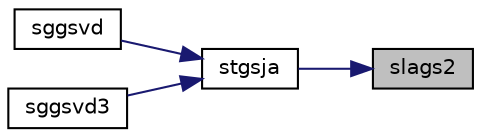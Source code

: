 digraph "slags2"
{
 // LATEX_PDF_SIZE
  edge [fontname="Helvetica",fontsize="10",labelfontname="Helvetica",labelfontsize="10"];
  node [fontname="Helvetica",fontsize="10",shape=record];
  rankdir="RL";
  Node1 [label="slags2",height=0.2,width=0.4,color="black", fillcolor="grey75", style="filled", fontcolor="black",tooltip="SLAGS2 computes 2-by-2 orthogonal matrices U, V, and Q, and applies them to matrices A and B such tha..."];
  Node1 -> Node2 [dir="back",color="midnightblue",fontsize="10",style="solid",fontname="Helvetica"];
  Node2 [label="stgsja",height=0.2,width=0.4,color="black", fillcolor="white", style="filled",URL="$stgsja_8f.html#a07e8399b7313ad78db4e44d119365c6b",tooltip="STGSJA"];
  Node2 -> Node3 [dir="back",color="midnightblue",fontsize="10",style="solid",fontname="Helvetica"];
  Node3 [label="sggsvd",height=0.2,width=0.4,color="black", fillcolor="white", style="filled",URL="$sggsvd_8f.html#a1f5fc3fcbce9d081fd9b409626b47db5",tooltip="SGGSVD computes the singular value decomposition (SVD) for OTHER matrices"];
  Node2 -> Node4 [dir="back",color="midnightblue",fontsize="10",style="solid",fontname="Helvetica"];
  Node4 [label="sggsvd3",height=0.2,width=0.4,color="black", fillcolor="white", style="filled",URL="$sggsvd3_8f.html#a8e993bb662dabdfde3dd7c08b9b870e4",tooltip="SGGSVD3 computes the singular value decomposition (SVD) for OTHER matrices"];
}

